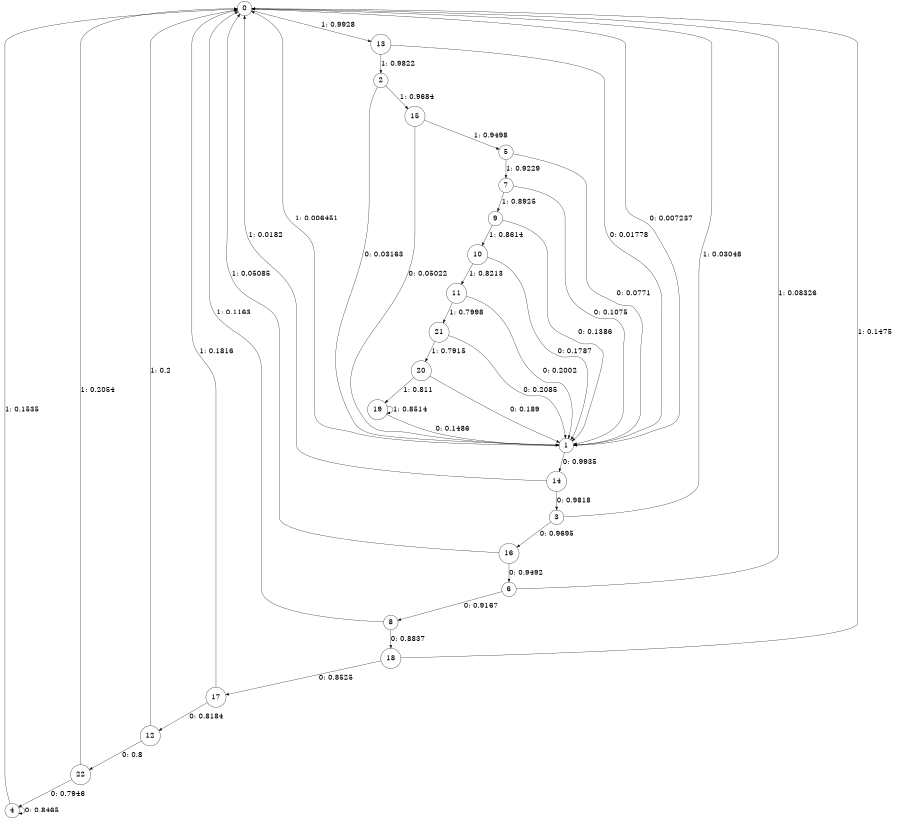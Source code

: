 digraph "ch4_both_L13" {
size = "6,8.5";
ratio = "fill";
node [shape = circle];
node [fontsize = 24];
edge [fontsize = 24];
0 -> 1 [label = "0: 0.007237  "];
0 -> 13 [label = "1: 0.9928   "];
1 -> 14 [label = "0: 0.9935   "];
1 -> 0 [label = "1: 0.006451  "];
2 -> 1 [label = "0: 0.03163  "];
2 -> 15 [label = "1: 0.9684   "];
3 -> 16 [label = "0: 0.9695   "];
3 -> 0 [label = "1: 0.03048  "];
4 -> 4 [label = "0: 0.8465   "];
4 -> 0 [label = "1: 0.1535   "];
5 -> 1 [label = "0: 0.0771   "];
5 -> 7 [label = "1: 0.9229   "];
6 -> 8 [label = "0: 0.9167   "];
6 -> 0 [label = "1: 0.08326  "];
7 -> 1 [label = "0: 0.1075   "];
7 -> 9 [label = "1: 0.8925   "];
8 -> 18 [label = "0: 0.8837   "];
8 -> 0 [label = "1: 0.1163   "];
9 -> 1 [label = "0: 0.1386   "];
9 -> 10 [label = "1: 0.8614   "];
10 -> 1 [label = "0: 0.1787   "];
10 -> 11 [label = "1: 0.8213   "];
11 -> 1 [label = "0: 0.2002   "];
11 -> 21 [label = "1: 0.7998   "];
12 -> 22 [label = "0: 0.8      "];
12 -> 0 [label = "1: 0.2      "];
13 -> 1 [label = "0: 0.01778  "];
13 -> 2 [label = "1: 0.9822   "];
14 -> 3 [label = "0: 0.9818   "];
14 -> 0 [label = "1: 0.0182   "];
15 -> 1 [label = "0: 0.05022  "];
15 -> 5 [label = "1: 0.9498   "];
16 -> 6 [label = "0: 0.9492   "];
16 -> 0 [label = "1: 0.05085  "];
17 -> 12 [label = "0: 0.8184   "];
17 -> 0 [label = "1: 0.1816   "];
18 -> 17 [label = "0: 0.8525   "];
18 -> 0 [label = "1: 0.1475   "];
19 -> 1 [label = "0: 0.1486   "];
19 -> 19 [label = "1: 0.8514   "];
20 -> 1 [label = "0: 0.189    "];
20 -> 19 [label = "1: 0.811    "];
21 -> 1 [label = "0: 0.2085   "];
21 -> 20 [label = "1: 0.7915   "];
22 -> 4 [label = "0: 0.7946   "];
22 -> 0 [label = "1: 0.2054   "];
}